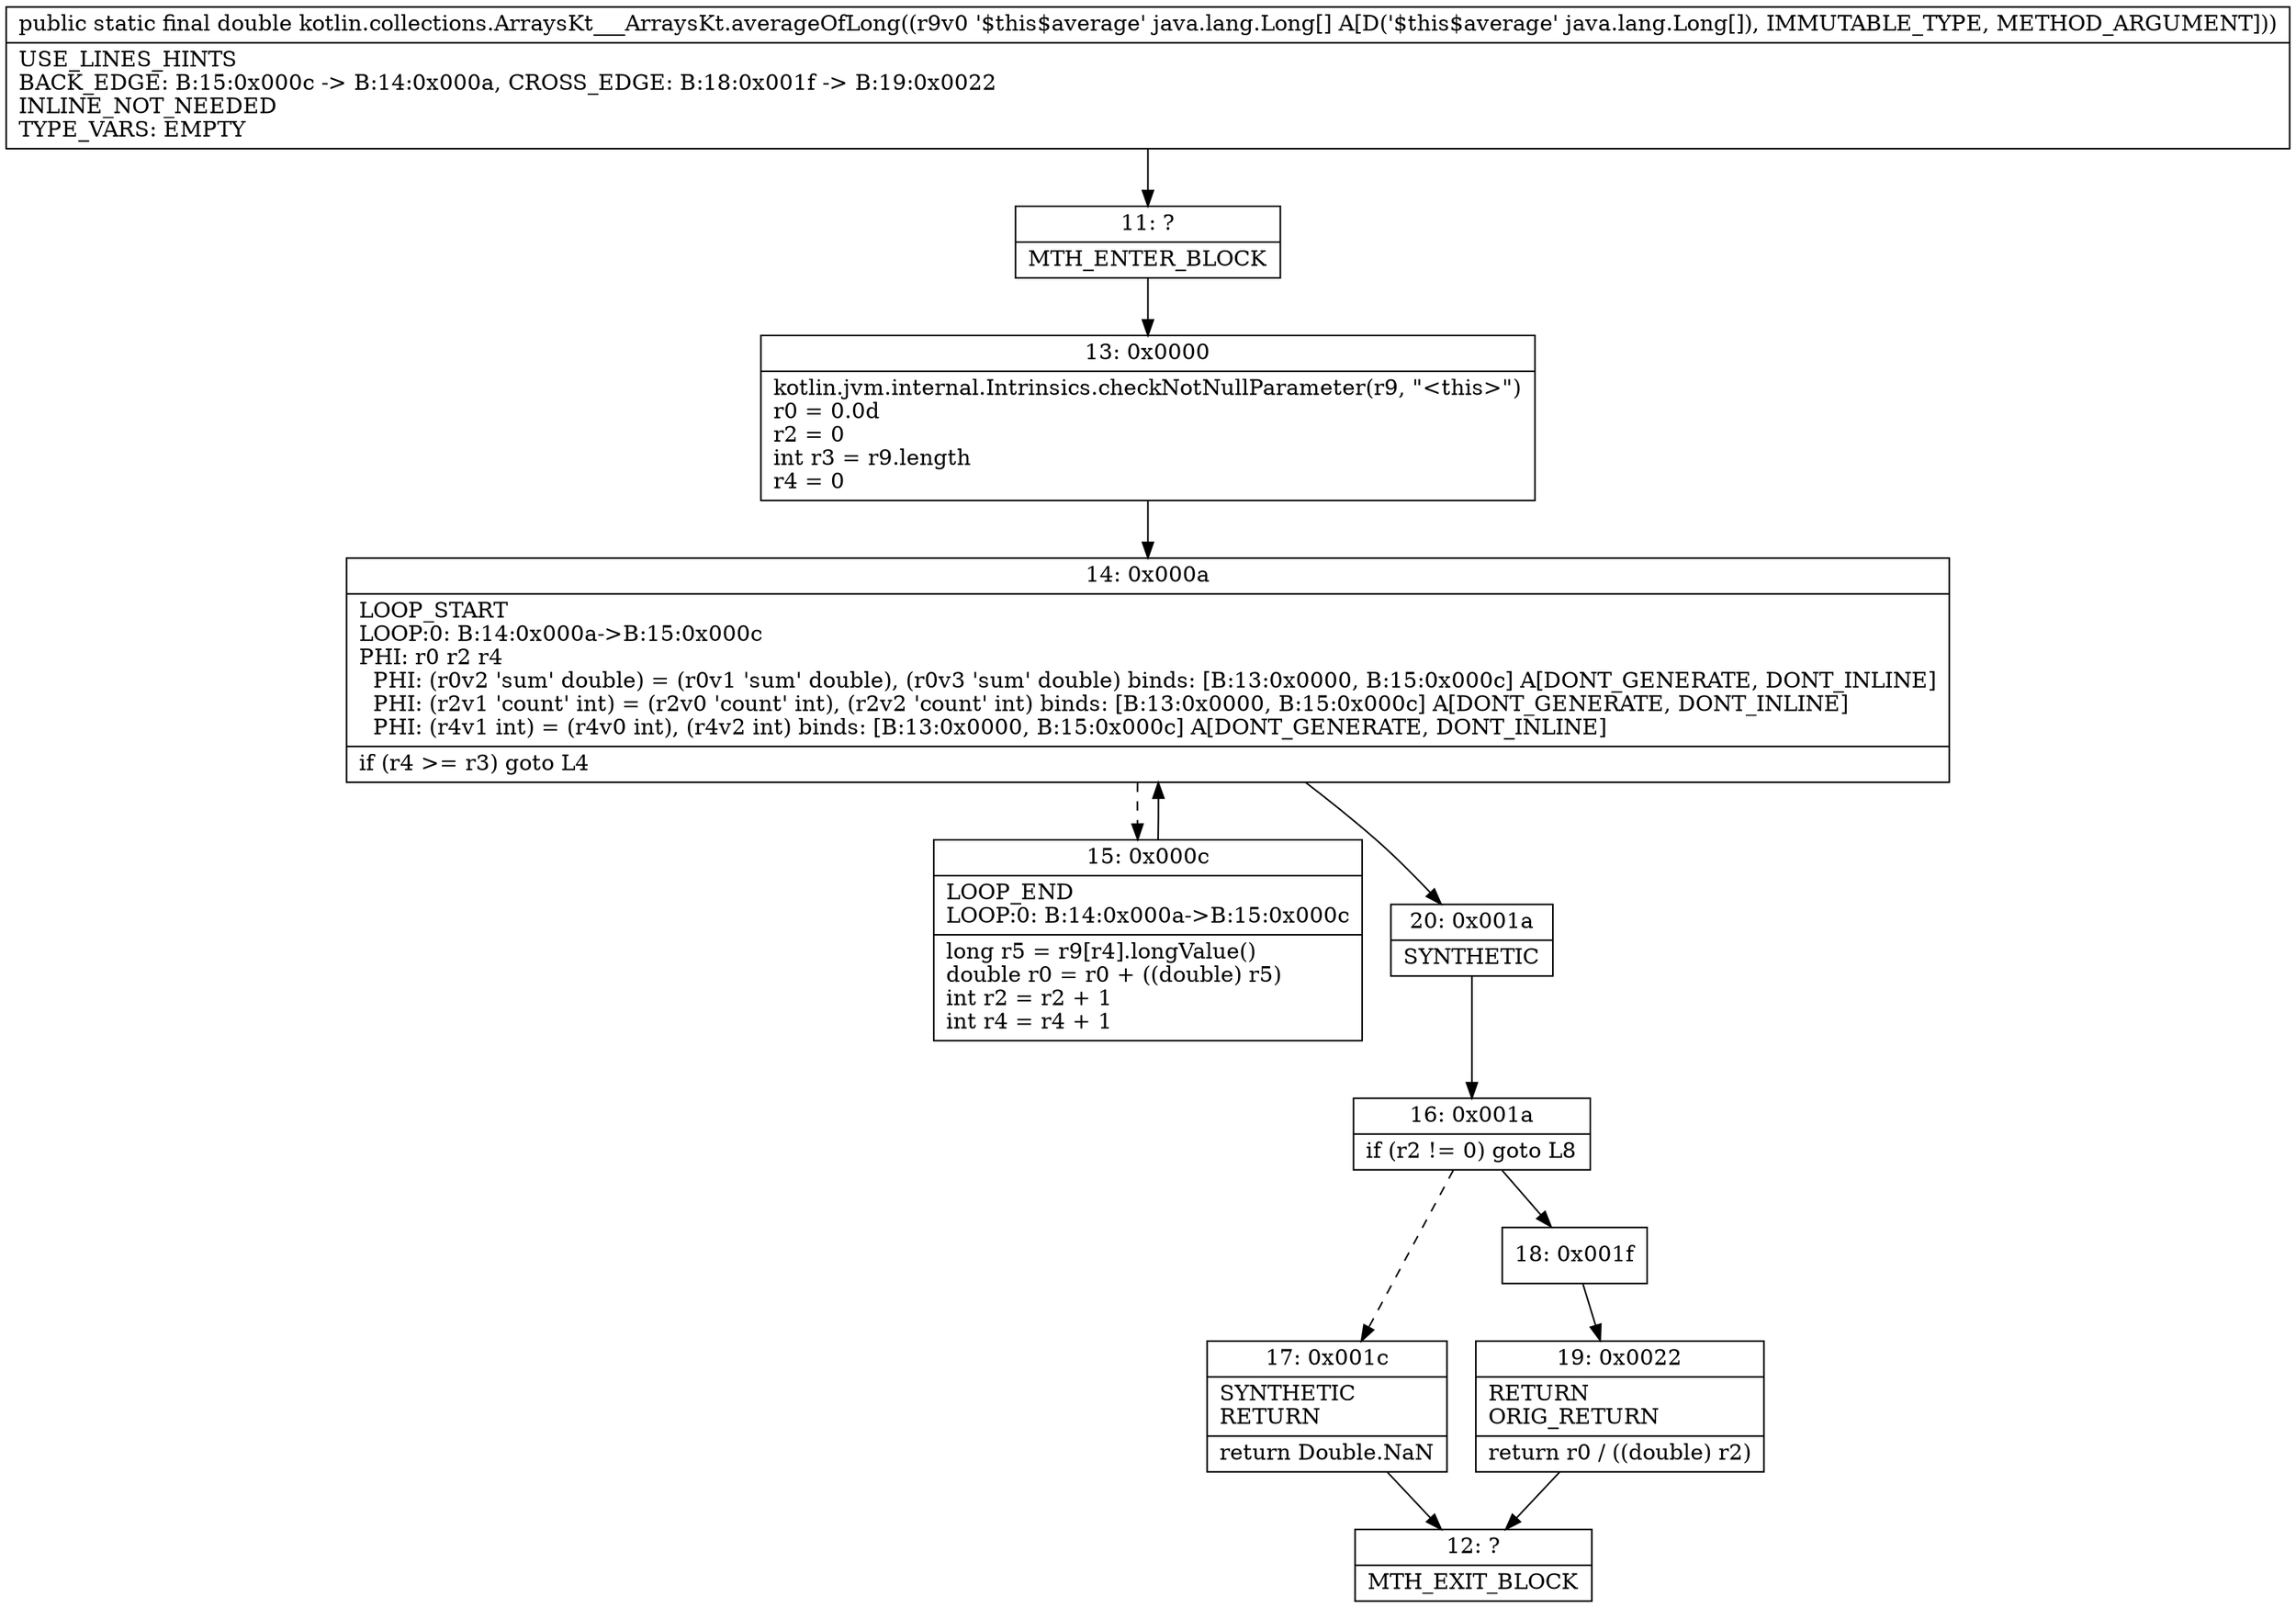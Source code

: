 digraph "CFG forkotlin.collections.ArraysKt___ArraysKt.averageOfLong([Ljava\/lang\/Long;)D" {
Node_11 [shape=record,label="{11\:\ ?|MTH_ENTER_BLOCK\l}"];
Node_13 [shape=record,label="{13\:\ 0x0000|kotlin.jvm.internal.Intrinsics.checkNotNullParameter(r9, \"\<this\>\")\lr0 = 0.0d\lr2 = 0\lint r3 = r9.length\lr4 = 0\l}"];
Node_14 [shape=record,label="{14\:\ 0x000a|LOOP_START\lLOOP:0: B:14:0x000a\-\>B:15:0x000c\lPHI: r0 r2 r4 \l  PHI: (r0v2 'sum' double) = (r0v1 'sum' double), (r0v3 'sum' double) binds: [B:13:0x0000, B:15:0x000c] A[DONT_GENERATE, DONT_INLINE]\l  PHI: (r2v1 'count' int) = (r2v0 'count' int), (r2v2 'count' int) binds: [B:13:0x0000, B:15:0x000c] A[DONT_GENERATE, DONT_INLINE]\l  PHI: (r4v1 int) = (r4v0 int), (r4v2 int) binds: [B:13:0x0000, B:15:0x000c] A[DONT_GENERATE, DONT_INLINE]\l|if (r4 \>= r3) goto L4\l}"];
Node_15 [shape=record,label="{15\:\ 0x000c|LOOP_END\lLOOP:0: B:14:0x000a\-\>B:15:0x000c\l|long r5 = r9[r4].longValue()\ldouble r0 = r0 + ((double) r5)\lint r2 = r2 + 1\lint r4 = r4 + 1\l}"];
Node_20 [shape=record,label="{20\:\ 0x001a|SYNTHETIC\l}"];
Node_16 [shape=record,label="{16\:\ 0x001a|if (r2 != 0) goto L8\l}"];
Node_17 [shape=record,label="{17\:\ 0x001c|SYNTHETIC\lRETURN\l|return Double.NaN\l}"];
Node_12 [shape=record,label="{12\:\ ?|MTH_EXIT_BLOCK\l}"];
Node_18 [shape=record,label="{18\:\ 0x001f}"];
Node_19 [shape=record,label="{19\:\ 0x0022|RETURN\lORIG_RETURN\l|return r0 \/ ((double) r2)\l}"];
MethodNode[shape=record,label="{public static final double kotlin.collections.ArraysKt___ArraysKt.averageOfLong((r9v0 '$this$average' java.lang.Long[] A[D('$this$average' java.lang.Long[]), IMMUTABLE_TYPE, METHOD_ARGUMENT]))  | USE_LINES_HINTS\lBACK_EDGE: B:15:0x000c \-\> B:14:0x000a, CROSS_EDGE: B:18:0x001f \-\> B:19:0x0022\lINLINE_NOT_NEEDED\lTYPE_VARS: EMPTY\l}"];
MethodNode -> Node_11;Node_11 -> Node_13;
Node_13 -> Node_14;
Node_14 -> Node_15[style=dashed];
Node_14 -> Node_20;
Node_15 -> Node_14;
Node_20 -> Node_16;
Node_16 -> Node_17[style=dashed];
Node_16 -> Node_18;
Node_17 -> Node_12;
Node_18 -> Node_19;
Node_19 -> Node_12;
}

